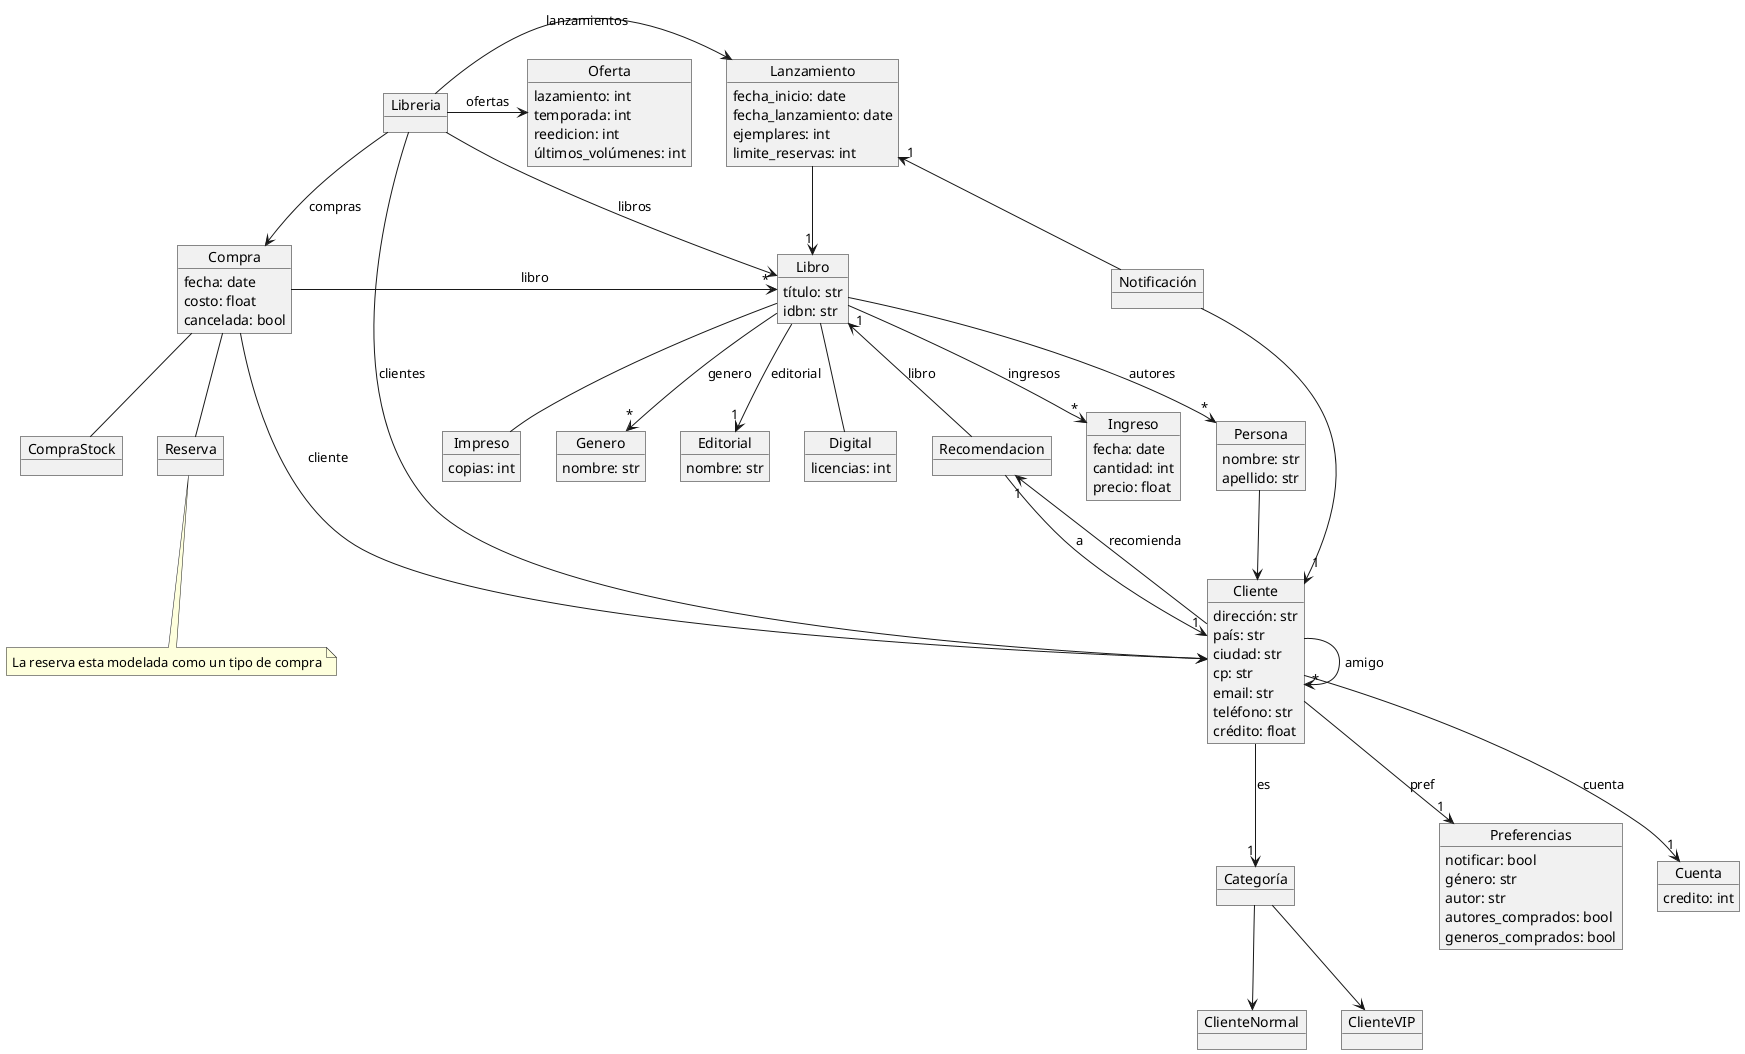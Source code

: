 @startuml


object Oferta {
    lazamiento: int
    temporada: int
    reedicion: int
    últimos_volúmenes: int
}


together {
    object Persona {
        nombre: str
        apellido: str
    }
    object Cliente {
        dirección: str
        país: str
        ciudad: str
        cp: str
        email: str
        teléfono: str
        crédito: float
    }

    object Categoría
    object ClienteNormal
    object ClienteVIP
}

object Preferencias {
    notificar: bool
    género: str
    autor: str
    autores_comprados: bool
    generos_comprados: bool
}

together {
    object Libro {
        título: str
        idbn: str
    }
    object Digital {
        licencias: int
    }
    object Impreso {
        copias: int
    }
    object Genero {
        nombre: str
    }
    object Editorial {
        nombre: str
    }
}

together {

    object Compra {
        fecha: date
        costo: float
        cancelada: bool
    }
    object CompraStock {
    }
    object Reserva {
    }
    note bottom of Reserva: La reserva esta modelada como un tipo de compra
}

object Ingreso {
    fecha: date
    cantidad: int
    precio: float
}

object Recomendacion

object Notificación

object Libreria {
}

object Lanzamiento {
    fecha_inicio: date
    fecha_lanzamiento: date
    ejemplares: int
    limite_reservas: int
}

object Cuenta {
    credito: int
}


Libreria -> Cliente : clientes
Libreria -> Libro : libros
Libreria -> Compra : compras
Libreria -> Oferta : ofertas
Libreria -> Lanzamiento : lanzamientos

/'
object Inventario
object StockDigital {
    licencias: int
}
object StockFisico {
    copias: int
}

Inventario -u- StockDigital
StockDigital -u- "1" Digital : en_stock
Inventario -u- StockFisico
StockFisico -u- "1" Impreso : en_stock
'/

Cliente -d-> "1" Preferencias : pref
Cliente -d-> "1" Cuenta : cuenta


Compra -> "*" Libro : libro
Compra -d- CompraStock
Compra -d- Reserva
Compra -> Cliente : cliente

Libro --> "*" Persona : autores
Libro --> "*" Genero: genero
Libro --> "1" Editorial: editorial
Libro --> "*" Ingreso : ingresos

Persona -d-> Cliente
Cliente -d-> "1" Categoría : es
Categoría -d-> ClienteNormal
Categoría -d-> ClienteVIP

'Cliente ---> "*" Compra : realiza
Cliente -> "*" Cliente : amigo
Cliente -u-> "1" Recomendacion : recomienda
Recomendacion --> "1" Cliente : a
Recomendacion -l-> "1" Libro : libro


Libro -d- Digital
Libro -d- Impreso

Lanzamiento -d-> "1" Libro

Notificación -> "1" Cliente
Notificación -u-> "1" Lanzamiento

@enduml